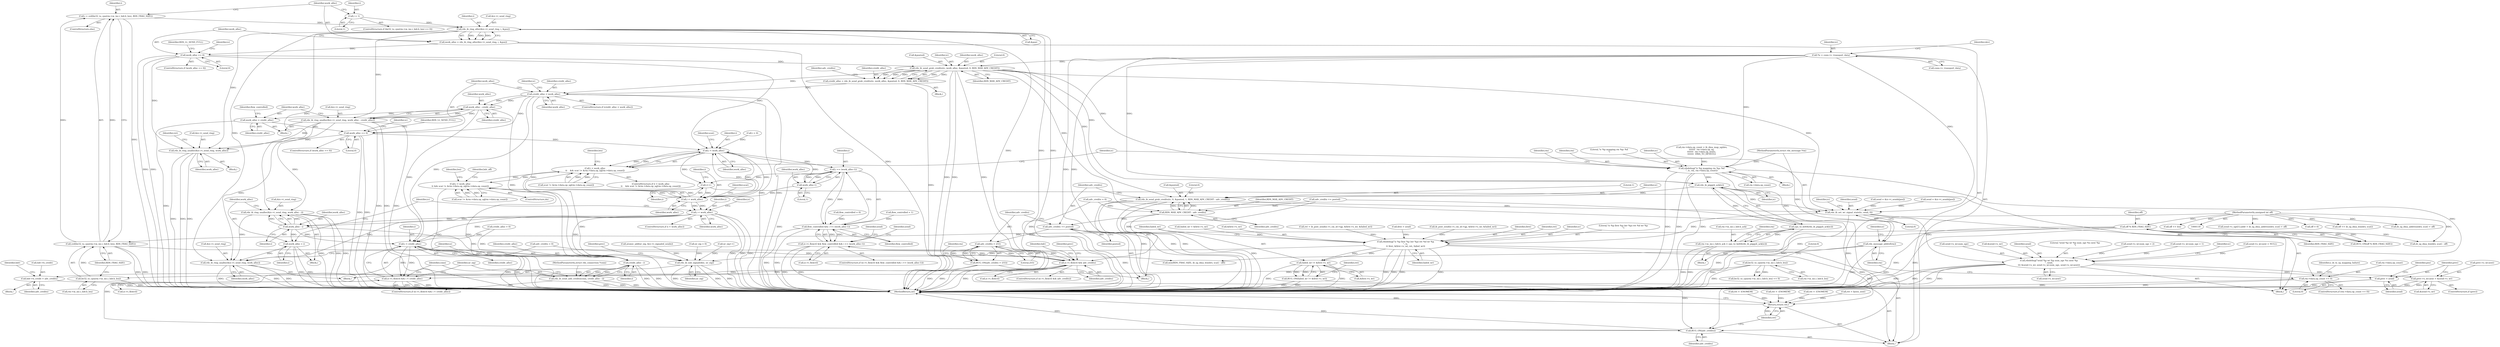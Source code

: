 digraph "0_linux_6094628bfd94323fc1cea05ec2c6affd98c18f7f@API" {
"1000304" [label="(Call,rds_ib_send_grab_credits(ic, work_alloc, &posted, 0, RDS_MAX_ADV_CREDIT))"];
"1000126" [label="(Call,*ic = conn->c_transport_data)"];
"1000280" [label="(Call,work_alloc == 0)"];
"1000269" [label="(Call,work_alloc = rds_ib_ring_alloc(&ic->i_send_ring, i, &pos))"];
"1000271" [label="(Call,rds_ib_ring_alloc(&ic->i_send_ring, i, &pos))"];
"1000253" [label="(Call,i = 1)"];
"1000257" [label="(Call,i = ceil(be32_to_cpu(rm->m_inc.i_hdr.h_len), RDS_FRAG_SIZE))"];
"1000259" [label="(Call,ceil(be32_to_cpu(rm->m_inc.i_hdr.h_len), RDS_FRAG_SIZE))"];
"1000260" [label="(Call,be32_to_cpu(rm->m_inc.i_hdr.h_len))"];
"1000244" [label="(Call,be32_to_cpu(rm->m_inc.i_hdr.h_len))"];
"1000177" [label="(Call,off % RDS_FRAG_SIZE)"];
"1000123" [label="(MethodParameterIn,unsigned int off)"];
"1000302" [label="(Call,credit_alloc = rds_ib_send_grab_credits(ic, work_alloc, &posted, 0, RDS_MAX_ADV_CREDIT))"];
"1000315" [label="(Call,credit_alloc < work_alloc)"];
"1000324" [label="(Call,work_alloc - credit_alloc)"];
"1000319" [label="(Call,rds_ib_ring_unalloc(&ic->i_send_ring, work_alloc - credit_alloc))"];
"1000403" [label="(Call,rds_ib_ring_unalloc(&ic->i_send_ring, work_alloc))"];
"1000939" [label="(Call,rds_ib_ring_unalloc(&ic->i_send_ring, work_alloc - i))"];
"1001011" [label="(Call,rds_ib_ring_unalloc(&ic->i_send_ring, work_alloc))"];
"1000327" [label="(Call,work_alloc = credit_alloc)"];
"1000334" [label="(Call,work_alloc == 0)"];
"1000683" [label="(Call,i < work_alloc)"];
"1000682" [label="(Call,i < work_alloc\n\t\t    && scat != &rm->data.op_sg[rm->data.op_count])"];
"1000873" [label="(Call,i < work_alloc\n\t\t && scat != &rm->data.op_sg[rm->data.op_count])"];
"1000768" [label="(Call,i == (work_alloc-1))"];
"1000766" [label="(Call,flow_controlled && i == (work_alloc-1))"];
"1000762" [label="(Call,ic->i_flowctl && flow_controlled && i == (work_alloc-1))"];
"1000810" [label="(Call,ic->i_flowctl && adv_credits)"];
"1000825" [label="(Call,hdr->h_credit = adv_credits)"];
"1000951" [label="(Call,ic->i_flowctl && i < credit_alloc)"];
"1001047" [label="(Call,BUG_ON(adv_credits))"];
"1000871" [label="(Call,i++)"];
"1000874" [label="(Call,i < work_alloc)"];
"1000935" [label="(Call,i < work_alloc)"];
"1000944" [label="(Call,work_alloc - i)"];
"1000947" [label="(Call,work_alloc = i)"];
"1000955" [label="(Call,i < credit_alloc)"];
"1000960" [label="(Call,credit_alloc - i)"];
"1000958" [label="(Call,rds_ib_send_add_credits(conn, credit_alloc - i))"];
"1000770" [label="(Call,work_alloc-1)"];
"1000383" [label="(Call,rdsdebug(\"ic %p mapping rm %p: %d\n\", ic, rm, rm->data.op_count))"];
"1000393" [label="(Call,rm->data.op_count == 0)"];
"1000423" [label="(Call,rds_message_addref(rm))"];
"1000524" [label="(Call,rds_ib_piggyb_ack(ic))"];
"1000523" [label="(Call,cpu_to_be64(rds_ib_piggyb_ack(ic)))"];
"1000515" [label="(Call,rm->m_inc.i_hdr.h_ack = cpu_to_be64(rds_ib_piggyb_ack(ic)))"];
"1000538" [label="(Call,rds_ib_send_grab_credits(ic, 0, &posted, 1, RDS_MAX_ADV_CREDIT - adv_credits))"];
"1000757" [label="(Call,rds_ib_set_wr_signal_state(ic, send, 0))"];
"1000792" [label="(Call,rdsdebug(\"send %p wr %p num_sge %u next %p\n\", send,\n\t\t\t &send->s_wr, send->s_wr.num_sge, send->s_wr.next))"];
"1000839" [label="(Call,prev->s_wr.next = &send->s_wr)"];
"1000849" [label="(Call,prev = send)"];
"1000991" [label="(Call,rdsdebug(\"ic %p first %p (wr %p) ret %d wr %p\n\", ic,\n\t\t first, &first->s_wr, ret, failed_wr))"];
"1001002" [label="(Call,failed_wr != &first->s_wr)"];
"1001001" [label="(Call,BUG_ON(failed_wr != &first->s_wr))"];
"1001017" [label="(Call,rds_ib_sub_signaled(ic, nr_sig))"];
"1001049" [label="(Return,return ret;)"];
"1000544" [label="(Call,RDS_MAX_ADV_CREDIT - adv_credits)"];
"1000547" [label="(Call,adv_credits += posted)"];
"1000551" [label="(Call,adv_credits > 255)"];
"1000550" [label="(Call,BUG_ON(adv_credits > 255))"];
"1001002" [label="(Call,failed_wr != &first->s_wr)"];
"1000600" [label="(Identifier,len)"];
"1000333" [label="(ControlStructure,if (work_alloc == 0))"];
"1000994" [label="(Identifier,first)"];
"1000315" [label="(Call,credit_alloc < work_alloc)"];
"1000316" [label="(Identifier,credit_alloc)"];
"1000938" [label="(Block,)"];
"1001051" [label="(MethodReturn,int)"];
"1000387" [label="(Call,rm->data.op_count)"];
"1000794" [label="(Identifier,send)"];
"1000878" [label="(Identifier,scat)"];
"1000873" [label="(Call,i < work_alloc\n\t\t && scat != &rm->data.op_sg[rm->data.op_count])"];
"1000169" [label="(Call,flow_controlled = 0)"];
"1000320" [label="(Call,&ic->i_send_ring)"];
"1000767" [label="(Identifier,flow_controlled)"];
"1000956" [label="(Identifier,i)"];
"1000328" [label="(Identifier,work_alloc)"];
"1000593" [label="(Call,i = 0)"];
"1000346" [label="(Call,ret = -ENOMEM)"];
"1000999" [label="(Identifier,ret)"];
"1000307" [label="(Call,&posted)"];
"1000543" [label="(Literal,1)"];
"1000793" [label="(Literal,\"send %p wr %p num_sge %u next %p\n\")"];
"1000354" [label="(Identifier,ic)"];
"1000317" [label="(Identifier,work_alloc)"];
"1000259" [label="(Call,ceil(be32_to_cpu(rm->m_inc.i_hdr.h_len), RDS_FRAG_SIZE))"];
"1000569" [label="(Call,send = &ic->i_sends[pos])"];
"1000993" [label="(Identifier,ic)"];
"1000687" [label="(Identifier,scat)"];
"1000770" [label="(Call,work_alloc-1)"];
"1000877" [label="(Call,scat != &rm->data.op_sg[rm->data.op_count])"];
"1000334" [label="(Call,work_alloc == 0)"];
"1000404" [label="(Call,&ic->i_send_ring)"];
"1000177" [label="(Call,off % RDS_FRAG_SIZE)"];
"1000276" [label="(Identifier,i)"];
"1000305" [label="(Identifier,ic)"];
"1000281" [label="(Identifier,work_alloc)"];
"1000272" [label="(Call,&ic->i_send_ring)"];
"1000705" [label="(Call,ib_sg_dma_len(dev, scat) - off)"];
"1000410" [label="(Identifier,ret)"];
"1000958" [label="(Call,rds_ib_send_add_credits(conn, credit_alloc - i))"];
"1000363" [label="(Block,)"];
"1000329" [label="(Identifier,credit_alloc)"];
"1000831" [label="(Identifier,hdr)"];
"1000386" [label="(Identifier,rm)"];
"1000525" [label="(Identifier,ic)"];
"1000392" [label="(ControlStructure,if (rm->data.op_count == 0))"];
"1000992" [label="(Literal,\"ic %p first %p (wr %p) ret %d wr %p\n\")"];
"1000384" [label="(Literal,\"ic %p mapping rm %p: %d\n\")"];
"1001050" [label="(Identifier,ret)"];
"1000385" [label="(Identifier,ic)"];
"1001001" [label="(Call,BUG_ON(failed_wr != &first->s_wr))"];
"1000547" [label="(Call,adv_credits += posted)"];
"1000124" [label="(Block,)"];
"1000949" [label="(Identifier,i)"];
"1000964" [label="(Identifier,nr_sig)"];
"1000811" [label="(Call,ic->i_flowctl)"];
"1000953" [label="(Identifier,ic)"];
"1000423" [label="(Call,rds_message_addref(rm))"];
"1000539" [label="(Identifier,ic)"];
"1000336" [label="(Literal,0)"];
"1000254" [label="(Identifier,i)"];
"1000810" [label="(Call,ic->i_flowctl && adv_credits)"];
"1000548" [label="(Identifier,adv_credits)"];
"1001012" [label="(Call,&ic->i_send_ring)"];
"1000991" [label="(Call,rdsdebug(\"ic %p first %p (wr %p) ret %d wr %p\n\", ic,\n\t\t first, &first->s_wr, ret, failed_wr))"];
"1000937" [label="(Identifier,work_alloc)"];
"1000758" [label="(Identifier,ic)"];
"1000550" [label="(Call,BUG_ON(adv_credits > 255))"];
"1000558" [label="(Identifier,rm)"];
"1000523" [label="(Call,cpu_to_be64(rds_ib_piggyb_ack(ic)))"];
"1000176" [label="(Call,BUG_ON(off % RDS_FRAG_SIZE))"];
"1000832" [label="(Call,adv_credits = 0)"];
"1000253" [label="(Call,i = 1)"];
"1000815" [label="(Block,)"];
"1000682" [label="(Call,i < work_alloc\n\t\t    && scat != &rm->data.op_sg[rm->data.op_count])"];
"1000681" [label="(ControlStructure,if (i < work_alloc\n\t\t    && scat != &rm->data.op_sg[rm->data.op_count]))"];
"1000962" [label="(Identifier,i)"];
"1000717" [label="(Call,send->s_sge[1].addr = ib_sg_dma_address(dev, scat) + off)"];
"1000761" [label="(ControlStructure,if (ic->i_flowctl && flow_controlled && i == (work_alloc-1)))"];
"1000940" [label="(Call,&ic->i_send_ring)"];
"1000551" [label="(Call,adv_credits > 255)"];
"1000120" [label="(MethodParameterIn,struct rds_message *rm)"];
"1000768" [label="(Call,i == (work_alloc-1))"];
"1000845" [label="(Call,&send->s_wr)"];
"1000838" [label="(Identifier,prev)"];
"1000939" [label="(Call,rds_ib_ring_unalloc(&ic->i_send_ring, work_alloc - i))"];
"1000299" [label="(Identifier,ic)"];
"1000754" [label="(Call,off = 0)"];
"1000383" [label="(Call,rdsdebug(\"ic %p mapping rm %p: %d\n\", ic, rm, rm->data.op_count))"];
"1000934" [label="(ControlStructure,if (i < work_alloc))"];
"1001018" [label="(Identifier,ic)"];
"1000971" [label="(Call,failed_wr = &first->s_wr)"];
"1000285" [label="(Identifier,RDS_LL_SEND_FULL)"];
"1000944" [label="(Call,work_alloc - i)"];
"1000776" [label="(Identifier,send)"];
"1001022" [label="(Identifier,prev)"];
"1000326" [label="(Identifier,credit_alloc)"];
"1000597" [label="(Block,)"];
"1000871" [label="(Call,i++)"];
"1000255" [label="(Literal,1)"];
"1000786" [label="(Identifier,send)"];
"1000826" [label="(Call,hdr->h_credit)"];
"1000393" [label="(Call,rm->data.op_count == 0)"];
"1000863" [label="(Call,send = &ic->i_sends[pos])"];
"1000400" [label="(Block,)"];
"1000710" [label="(Call,send->s_wr.num_sge = 2)"];
"1000850" [label="(Identifier,prev)"];
"1000995" [label="(Call,&first->s_wr)"];
"1000314" [label="(ControlStructure,if (credit_alloc < work_alloc))"];
"1000960" [label="(Call,credit_alloc - i)"];
"1000961" [label="(Identifier,credit_alloc)"];
"1000977" [label="(Call,ret = ib_post_send(ic->i_cm_id->qp, &first->s_wr, &failed_wr))"];
"1000339" [label="(Identifier,RDS_LL_SEND_FULL)"];
"1001043" [label="(Call,ret = bytes_sent)"];
"1000128" [label="(Call,conn->c_transport_data)"];
"1000268" [label="(Identifier,RDS_FRAG_SIZE)"];
"1000763" [label="(Call,ic->i_flowctl)"];
"1000306" [label="(Identifier,work_alloc)"];
"1001010" [label="(Block,)"];
"1000553" [label="(Literal,255)"];
"1001047" [label="(Call,BUG_ON(adv_credits))"];
"1000872" [label="(Identifier,i)"];
"1000818" [label="(Identifier,hdr)"];
"1000616" [label="(Call,send->s_wr.num_sge = 1)"];
"1000812" [label="(Identifier,ic)"];
"1000280" [label="(Call,work_alloc == 0)"];
"1000809" [label="(ControlStructure,if (ic->i_flowctl && adv_credits))"];
"1001017" [label="(Call,rds_ib_sub_signaled(ic, nr_sig))"];
"1000552" [label="(Identifier,adv_credits)"];
"1000577" [label="(Call,first = send)"];
"1000119" [label="(MethodParameterIn,struct rds_connection *conn)"];
"1000330" [label="(Call,flow_controlled = 1)"];
"1000402" [label="(Identifier,s_ib_tx_sg_mapping_failure)"];
"1000325" [label="(Identifier,work_alloc)"];
"1000515" [label="(Call,rm->m_inc.i_hdr.h_ack = cpu_to_be64(rds_ib_piggyb_ack(ic)))"];
"1000837" [label="(ControlStructure,if (prev))"];
"1001019" [label="(Identifier,nr_sig)"];
"1000853" [label="(Identifier,pos)"];
"1000965" [label="(Call,atomic_add(nr_sig, &ic->i_signaled_sends))"];
"1000301" [label="(Block,)"];
"1000322" [label="(Identifier,ic)"];
"1000327" [label="(Call,work_alloc = credit_alloc)"];
"1000746" [label="(Call,off == ib_sg_dma_len(dev, scat))"];
"1000277" [label="(Call,&pos)"];
"1000541" [label="(Call,&posted)"];
"1000955" [label="(Call,i < credit_alloc)"];
"1000544" [label="(Call,RDS_MAX_ADV_CREDIT - adv_credits)"];
"1000257" [label="(Call,i = ceil(be32_to_cpu(rm->m_inc.i_hdr.h_len), RDS_FRAG_SIZE))"];
"1000408" [label="(Identifier,work_alloc)"];
"1000252" [label="(Literal,0)"];
"1000825" [label="(Call,hdr->h_credit = adv_credits)"];
"1000427" [label="(Identifier,ic)"];
"1000893" [label="(Identifier,hdr_off)"];
"1000549" [label="(Identifier,posted)"];
"1000546" [label="(Identifier,adv_credits)"];
"1000244" [label="(Call,be32_to_cpu(rm->m_inc.i_hdr.h_len))"];
"1000946" [label="(Identifier,i)"];
"1000243" [label="(Call,be32_to_cpu(rm->m_inc.i_hdr.h_len) == 0)"];
"1000335" [label="(Identifier,work_alloc)"];
"1000849" [label="(Call,prev = send)"];
"1000875" [label="(Identifier,i)"];
"1000424" [label="(Identifier,rm)"];
"1000957" [label="(Identifier,credit_alloc)"];
"1000530" [label="(Identifier,rm)"];
"1000356" [label="(Block,)"];
"1000951" [label="(Call,ic->i_flowctl && i < credit_alloc)"];
"1000173" [label="(Call,nr_sig = 0)"];
"1000127" [label="(Identifier,ic)"];
"1001011" [label="(Call,rds_ib_ring_unalloc(&ic->i_send_ring, work_alloc))"];
"1000948" [label="(Identifier,work_alloc)"];
"1000319" [label="(Call,rds_ib_ring_unalloc(&ic->i_send_ring, work_alloc - credit_alloc))"];
"1000876" [label="(Identifier,work_alloc)"];
"1000703" [label="(Call,min(RDS_FRAG_SIZE, ib_sg_dma_len(dev, scat) - off))"];
"1000623" [label="(Call,send->s_wr.next = NULL)"];
"1000126" [label="(Call,*ic = conn->c_transport_data)"];
"1000279" [label="(ControlStructure,if (work_alloc == 0))"];
"1000683" [label="(Call,i < work_alloc)"];
"1000312" [label="(Identifier,adv_credits)"];
"1000403" [label="(Call,rds_ib_ring_unalloc(&ic->i_send_ring, work_alloc))"];
"1000331" [label="(Identifier,flow_controlled)"];
"1000769" [label="(Identifier,i)"];
"1000282" [label="(Literal,0)"];
"1001003" [label="(Identifier,failed_wr)"];
"1000942" [label="(Identifier,ic)"];
"1000269" [label="(Call,work_alloc = rds_ib_ring_alloc(&ic->i_send_ring, i, &pos))"];
"1000260" [label="(Call,be32_to_cpu(rm->m_inc.i_hdr.h_len))"];
"1000399" [label="(Literal,0)"];
"1001004" [label="(Call,&first->s_wr)"];
"1000309" [label="(Literal,0)"];
"1000702" [label="(Identifier,len)"];
"1000524" [label="(Call,rds_ib_piggyb_ack(ic))"];
"1000245" [label="(Call,rm->m_inc.i_hdr.h_len)"];
"1000261" [label="(Call,rm->m_inc.i_hdr.h_len)"];
"1000814" [label="(Identifier,adv_credits)"];
"1000772" [label="(Literal,1)"];
"1000516" [label="(Call,rm->m_inc.i_hdr.h_ack)"];
"1000318" [label="(Block,)"];
"1000256" [label="(ControlStructure,else)"];
"1000764" [label="(Identifier,ic)"];
"1001009" [label="(Identifier,ret)"];
"1000302" [label="(Call,credit_alloc = rds_ib_send_grab_credits(ic, work_alloc, &posted, 0, RDS_MAX_ADV_CREDIT))"];
"1000179" [label="(Identifier,RDS_FRAG_SIZE)"];
"1000686" [label="(Call,scat != &rm->data.op_sg[rm->data.op_count])"];
"1000394" [label="(Call,rm->data.op_count)"];
"1000409" [label="(Call,ret = -ENOMEM)"];
"1000271" [label="(Call,rds_ib_ring_alloc(&ic->i_send_ring, i, &pos))"];
"1000950" [label="(ControlStructure,if (ic->i_flowctl && i < credit_alloc))"];
"1000874" [label="(Call,i < work_alloc)"];
"1000364" [label="(Call,rm->data.op_count = ib_dma_map_sg(dev,\n\t\t\t\t\t\t\t  rm->data.op_sg,\n\t\t\t\t\t\t\t  rm->data.op_nents,\n\t\t\t\t\t\t\t  DMA_TO_DEVICE))"];
"1000804" [label="(Call,send->s_wr.next)"];
"1001049" [label="(Return,return ret;)"];
"1000311" [label="(Call,adv_credits += posted)"];
"1000538" [label="(Call,rds_ib_send_grab_credits(ic, 0, &posted, 1, RDS_MAX_ADV_CREDIT - adv_credits))"];
"1000270" [label="(Identifier,work_alloc)"];
"1000685" [label="(Identifier,work_alloc)"];
"1000829" [label="(Identifier,adv_credits)"];
"1000757" [label="(Call,rds_ib_set_wr_signal_state(ic, send, 0))"];
"1000799" [label="(Call,send->s_wr.num_sge)"];
"1000178" [label="(Identifier,off)"];
"1001048" [label="(Identifier,adv_credits)"];
"1000945" [label="(Identifier,work_alloc)"];
"1000537" [label="(Block,)"];
"1000792" [label="(Call,rdsdebug(\"send %p wr %p num_sge %u next %p\n\", send,\n\t\t\t &send->s_wr, send->s_wr.num_sge, send->s_wr.next))"];
"1000545" [label="(Identifier,RDS_MAX_ADV_CREDIT)"];
"1000324" [label="(Call,work_alloc - credit_alloc)"];
"1000684" [label="(Identifier,i)"];
"1000151" [label="(Call,credit_alloc = 0)"];
"1000936" [label="(Identifier,i)"];
"1000851" [label="(Identifier,send)"];
"1000242" [label="(ControlStructure,if (be32_to_cpu(rm->m_inc.i_hdr.h_len) == 0))"];
"1000790" [label="(Call,nr_sig++)"];
"1000596" [label="(ControlStructure,do)"];
"1000725" [label="(Call,ib_sg_dma_address(dev, scat) + off)"];
"1000839" [label="(Call,prev->s_wr.next = &send->s_wr)"];
"1000952" [label="(Call,ic->i_flowctl)"];
"1000396" [label="(Identifier,rm)"];
"1000258" [label="(Identifier,i)"];
"1000760" [label="(Literal,0)"];
"1000292" [label="(Call,ret = -ENOMEM)"];
"1000935" [label="(Call,i < work_alloc)"];
"1001016" [label="(Identifier,work_alloc)"];
"1000540" [label="(Literal,0)"];
"1000840" [label="(Call,prev->s_wr.next)"];
"1000310" [label="(Identifier,RDS_MAX_ADV_CREDIT)"];
"1000979" [label="(Call,ib_post_send(ic->i_cm_id->qp, &first->s_wr, &failed_wr))"];
"1000156" [label="(Call,adv_credits = 0)"];
"1000303" [label="(Identifier,credit_alloc)"];
"1000304" [label="(Call,rds_ib_send_grab_credits(ic, work_alloc, &posted, 0, RDS_MAX_ADV_CREDIT))"];
"1000766" [label="(Call,flow_controlled && i == (work_alloc-1))"];
"1000123" [label="(MethodParameterIn,unsigned int off)"];
"1000133" [label="(Identifier,dev)"];
"1000742" [label="(Call,off += len)"];
"1000759" [label="(Identifier,send)"];
"1000762" [label="(Call,ic->i_flowctl && flow_controlled && i == (work_alloc-1))"];
"1000959" [label="(Identifier,conn)"];
"1000947" [label="(Call,work_alloc = i)"];
"1000771" [label="(Identifier,work_alloc)"];
"1000795" [label="(Call,&send->s_wr)"];
"1001000" [label="(Identifier,failed_wr)"];
"1000304" -> "1000302"  [label="AST: "];
"1000304" -> "1000310"  [label="CFG: "];
"1000305" -> "1000304"  [label="AST: "];
"1000306" -> "1000304"  [label="AST: "];
"1000307" -> "1000304"  [label="AST: "];
"1000309" -> "1000304"  [label="AST: "];
"1000310" -> "1000304"  [label="AST: "];
"1000302" -> "1000304"  [label="CFG: "];
"1000304" -> "1001051"  [label="DDG: "];
"1000304" -> "1001051"  [label="DDG: "];
"1000304" -> "1001051"  [label="DDG: "];
"1000304" -> "1000302"  [label="DDG: "];
"1000304" -> "1000302"  [label="DDG: "];
"1000304" -> "1000302"  [label="DDG: "];
"1000304" -> "1000302"  [label="DDG: "];
"1000304" -> "1000302"  [label="DDG: "];
"1000126" -> "1000304"  [label="DDG: "];
"1000280" -> "1000304"  [label="DDG: "];
"1000304" -> "1000315"  [label="DDG: "];
"1000304" -> "1000383"  [label="DDG: "];
"1000304" -> "1000524"  [label="DDG: "];
"1000304" -> "1000538"  [label="DDG: "];
"1000304" -> "1000544"  [label="DDG: "];
"1000304" -> "1000757"  [label="DDG: "];
"1000126" -> "1000124"  [label="AST: "];
"1000126" -> "1000128"  [label="CFG: "];
"1000127" -> "1000126"  [label="AST: "];
"1000128" -> "1000126"  [label="AST: "];
"1000133" -> "1000126"  [label="CFG: "];
"1000126" -> "1001051"  [label="DDG: "];
"1000126" -> "1001051"  [label="DDG: "];
"1000126" -> "1000383"  [label="DDG: "];
"1000126" -> "1000524"  [label="DDG: "];
"1000126" -> "1000757"  [label="DDG: "];
"1000280" -> "1000279"  [label="AST: "];
"1000280" -> "1000282"  [label="CFG: "];
"1000281" -> "1000280"  [label="AST: "];
"1000282" -> "1000280"  [label="AST: "];
"1000285" -> "1000280"  [label="CFG: "];
"1000299" -> "1000280"  [label="CFG: "];
"1000280" -> "1001051"  [label="DDG: "];
"1000280" -> "1001051"  [label="DDG: "];
"1000269" -> "1000280"  [label="DDG: "];
"1000280" -> "1000403"  [label="DDG: "];
"1000280" -> "1000683"  [label="DDG: "];
"1000269" -> "1000124"  [label="AST: "];
"1000269" -> "1000271"  [label="CFG: "];
"1000270" -> "1000269"  [label="AST: "];
"1000271" -> "1000269"  [label="AST: "];
"1000281" -> "1000269"  [label="CFG: "];
"1000269" -> "1001051"  [label="DDG: "];
"1000271" -> "1000269"  [label="DDG: "];
"1000271" -> "1000269"  [label="DDG: "];
"1000271" -> "1000269"  [label="DDG: "];
"1000271" -> "1000277"  [label="CFG: "];
"1000272" -> "1000271"  [label="AST: "];
"1000276" -> "1000271"  [label="AST: "];
"1000277" -> "1000271"  [label="AST: "];
"1000271" -> "1001051"  [label="DDG: "];
"1000271" -> "1001051"  [label="DDG: "];
"1000271" -> "1001051"  [label="DDG: "];
"1000253" -> "1000271"  [label="DDG: "];
"1000257" -> "1000271"  [label="DDG: "];
"1000271" -> "1000319"  [label="DDG: "];
"1000271" -> "1000403"  [label="DDG: "];
"1000271" -> "1000939"  [label="DDG: "];
"1000271" -> "1001011"  [label="DDG: "];
"1000253" -> "1000242"  [label="AST: "];
"1000253" -> "1000255"  [label="CFG: "];
"1000254" -> "1000253"  [label="AST: "];
"1000255" -> "1000253"  [label="AST: "];
"1000270" -> "1000253"  [label="CFG: "];
"1000257" -> "1000256"  [label="AST: "];
"1000257" -> "1000259"  [label="CFG: "];
"1000258" -> "1000257"  [label="AST: "];
"1000259" -> "1000257"  [label="AST: "];
"1000270" -> "1000257"  [label="CFG: "];
"1000257" -> "1001051"  [label="DDG: "];
"1000259" -> "1000257"  [label="DDG: "];
"1000259" -> "1000257"  [label="DDG: "];
"1000259" -> "1000268"  [label="CFG: "];
"1000260" -> "1000259"  [label="AST: "];
"1000268" -> "1000259"  [label="AST: "];
"1000259" -> "1001051"  [label="DDG: "];
"1000259" -> "1001051"  [label="DDG: "];
"1000260" -> "1000259"  [label="DDG: "];
"1000177" -> "1000259"  [label="DDG: "];
"1000259" -> "1000703"  [label="DDG: "];
"1000260" -> "1000261"  [label="CFG: "];
"1000261" -> "1000260"  [label="AST: "];
"1000268" -> "1000260"  [label="CFG: "];
"1000260" -> "1001051"  [label="DDG: "];
"1000244" -> "1000260"  [label="DDG: "];
"1000244" -> "1000243"  [label="AST: "];
"1000244" -> "1000245"  [label="CFG: "];
"1000245" -> "1000244"  [label="AST: "];
"1000252" -> "1000244"  [label="CFG: "];
"1000244" -> "1001051"  [label="DDG: "];
"1000244" -> "1000243"  [label="DDG: "];
"1000177" -> "1000176"  [label="AST: "];
"1000177" -> "1000179"  [label="CFG: "];
"1000178" -> "1000177"  [label="AST: "];
"1000179" -> "1000177"  [label="AST: "];
"1000176" -> "1000177"  [label="CFG: "];
"1000177" -> "1001051"  [label="DDG: "];
"1000177" -> "1001051"  [label="DDG: "];
"1000177" -> "1000176"  [label="DDG: "];
"1000177" -> "1000176"  [label="DDG: "];
"1000123" -> "1000177"  [label="DDG: "];
"1000177" -> "1000703"  [label="DDG: "];
"1000177" -> "1000705"  [label="DDG: "];
"1000123" -> "1000118"  [label="AST: "];
"1000123" -> "1001051"  [label="DDG: "];
"1000123" -> "1000705"  [label="DDG: "];
"1000123" -> "1000717"  [label="DDG: "];
"1000123" -> "1000725"  [label="DDG: "];
"1000123" -> "1000742"  [label="DDG: "];
"1000123" -> "1000746"  [label="DDG: "];
"1000123" -> "1000754"  [label="DDG: "];
"1000302" -> "1000301"  [label="AST: "];
"1000303" -> "1000302"  [label="AST: "];
"1000312" -> "1000302"  [label="CFG: "];
"1000302" -> "1001051"  [label="DDG: "];
"1000302" -> "1000315"  [label="DDG: "];
"1000315" -> "1000314"  [label="AST: "];
"1000315" -> "1000317"  [label="CFG: "];
"1000316" -> "1000315"  [label="AST: "];
"1000317" -> "1000315"  [label="AST: "];
"1000322" -> "1000315"  [label="CFG: "];
"1000335" -> "1000315"  [label="CFG: "];
"1000315" -> "1001051"  [label="DDG: "];
"1000315" -> "1001051"  [label="DDG: "];
"1000315" -> "1000324"  [label="DDG: "];
"1000315" -> "1000324"  [label="DDG: "];
"1000315" -> "1000334"  [label="DDG: "];
"1000315" -> "1000955"  [label="DDG: "];
"1000315" -> "1000960"  [label="DDG: "];
"1000324" -> "1000319"  [label="AST: "];
"1000324" -> "1000326"  [label="CFG: "];
"1000325" -> "1000324"  [label="AST: "];
"1000326" -> "1000324"  [label="AST: "];
"1000319" -> "1000324"  [label="CFG: "];
"1000324" -> "1000319"  [label="DDG: "];
"1000324" -> "1000319"  [label="DDG: "];
"1000324" -> "1000327"  [label="DDG: "];
"1000324" -> "1000955"  [label="DDG: "];
"1000324" -> "1000960"  [label="DDG: "];
"1000319" -> "1000318"  [label="AST: "];
"1000320" -> "1000319"  [label="AST: "];
"1000328" -> "1000319"  [label="CFG: "];
"1000319" -> "1001051"  [label="DDG: "];
"1000319" -> "1001051"  [label="DDG: "];
"1000319" -> "1001051"  [label="DDG: "];
"1000319" -> "1000403"  [label="DDG: "];
"1000319" -> "1000939"  [label="DDG: "];
"1000319" -> "1001011"  [label="DDG: "];
"1000403" -> "1000400"  [label="AST: "];
"1000403" -> "1000408"  [label="CFG: "];
"1000404" -> "1000403"  [label="AST: "];
"1000408" -> "1000403"  [label="AST: "];
"1000410" -> "1000403"  [label="CFG: "];
"1000403" -> "1001051"  [label="DDG: "];
"1000403" -> "1001051"  [label="DDG: "];
"1000403" -> "1001051"  [label="DDG: "];
"1000334" -> "1000403"  [label="DDG: "];
"1000939" -> "1000938"  [label="AST: "];
"1000939" -> "1000944"  [label="CFG: "];
"1000940" -> "1000939"  [label="AST: "];
"1000944" -> "1000939"  [label="AST: "];
"1000948" -> "1000939"  [label="CFG: "];
"1000939" -> "1001051"  [label="DDG: "];
"1000939" -> "1001051"  [label="DDG: "];
"1000939" -> "1001051"  [label="DDG: "];
"1000944" -> "1000939"  [label="DDG: "];
"1000944" -> "1000939"  [label="DDG: "];
"1000939" -> "1001011"  [label="DDG: "];
"1001011" -> "1001010"  [label="AST: "];
"1001011" -> "1001016"  [label="CFG: "];
"1001012" -> "1001011"  [label="AST: "];
"1001016" -> "1001011"  [label="AST: "];
"1001018" -> "1001011"  [label="CFG: "];
"1001011" -> "1001051"  [label="DDG: "];
"1001011" -> "1001051"  [label="DDG: "];
"1001011" -> "1001051"  [label="DDG: "];
"1000935" -> "1001011"  [label="DDG: "];
"1000947" -> "1001011"  [label="DDG: "];
"1000327" -> "1000318"  [label="AST: "];
"1000327" -> "1000329"  [label="CFG: "];
"1000328" -> "1000327"  [label="AST: "];
"1000329" -> "1000327"  [label="AST: "];
"1000331" -> "1000327"  [label="CFG: "];
"1000327" -> "1001051"  [label="DDG: "];
"1000327" -> "1000334"  [label="DDG: "];
"1000334" -> "1000333"  [label="AST: "];
"1000334" -> "1000336"  [label="CFG: "];
"1000335" -> "1000334"  [label="AST: "];
"1000336" -> "1000334"  [label="AST: "];
"1000339" -> "1000334"  [label="CFG: "];
"1000354" -> "1000334"  [label="CFG: "];
"1000334" -> "1001051"  [label="DDG: "];
"1000334" -> "1001051"  [label="DDG: "];
"1000334" -> "1000683"  [label="DDG: "];
"1000683" -> "1000682"  [label="AST: "];
"1000683" -> "1000685"  [label="CFG: "];
"1000684" -> "1000683"  [label="AST: "];
"1000685" -> "1000683"  [label="AST: "];
"1000687" -> "1000683"  [label="CFG: "];
"1000682" -> "1000683"  [label="CFG: "];
"1000683" -> "1000682"  [label="DDG: "];
"1000683" -> "1000682"  [label="DDG: "];
"1000593" -> "1000683"  [label="DDG: "];
"1000874" -> "1000683"  [label="DDG: "];
"1000874" -> "1000683"  [label="DDG: "];
"1000683" -> "1000768"  [label="DDG: "];
"1000683" -> "1000770"  [label="DDG: "];
"1000683" -> "1000871"  [label="DDG: "];
"1000683" -> "1000874"  [label="DDG: "];
"1000682" -> "1000681"  [label="AST: "];
"1000682" -> "1000686"  [label="CFG: "];
"1000686" -> "1000682"  [label="AST: "];
"1000702" -> "1000682"  [label="CFG: "];
"1000758" -> "1000682"  [label="CFG: "];
"1000682" -> "1001051"  [label="DDG: "];
"1000873" -> "1000682"  [label="DDG: "];
"1000686" -> "1000682"  [label="DDG: "];
"1000686" -> "1000682"  [label="DDG: "];
"1000682" -> "1000873"  [label="DDG: "];
"1000873" -> "1000596"  [label="AST: "];
"1000873" -> "1000874"  [label="CFG: "];
"1000873" -> "1000877"  [label="CFG: "];
"1000874" -> "1000873"  [label="AST: "];
"1000877" -> "1000873"  [label="AST: "];
"1000600" -> "1000873"  [label="CFG: "];
"1000893" -> "1000873"  [label="CFG: "];
"1000873" -> "1001051"  [label="DDG: "];
"1000873" -> "1001051"  [label="DDG: "];
"1000874" -> "1000873"  [label="DDG: "];
"1000874" -> "1000873"  [label="DDG: "];
"1000877" -> "1000873"  [label="DDG: "];
"1000877" -> "1000873"  [label="DDG: "];
"1000768" -> "1000766"  [label="AST: "];
"1000768" -> "1000770"  [label="CFG: "];
"1000769" -> "1000768"  [label="AST: "];
"1000770" -> "1000768"  [label="AST: "];
"1000766" -> "1000768"  [label="CFG: "];
"1000768" -> "1001051"  [label="DDG: "];
"1000768" -> "1000766"  [label="DDG: "];
"1000768" -> "1000766"  [label="DDG: "];
"1000770" -> "1000768"  [label="DDG: "];
"1000770" -> "1000768"  [label="DDG: "];
"1000768" -> "1000871"  [label="DDG: "];
"1000766" -> "1000762"  [label="AST: "];
"1000766" -> "1000767"  [label="CFG: "];
"1000767" -> "1000766"  [label="AST: "];
"1000762" -> "1000766"  [label="CFG: "];
"1000766" -> "1001051"  [label="DDG: "];
"1000766" -> "1001051"  [label="DDG: "];
"1000766" -> "1000762"  [label="DDG: "];
"1000766" -> "1000762"  [label="DDG: "];
"1000330" -> "1000766"  [label="DDG: "];
"1000169" -> "1000766"  [label="DDG: "];
"1000762" -> "1000761"  [label="AST: "];
"1000762" -> "1000763"  [label="CFG: "];
"1000763" -> "1000762"  [label="AST: "];
"1000776" -> "1000762"  [label="CFG: "];
"1000786" -> "1000762"  [label="CFG: "];
"1000762" -> "1001051"  [label="DDG: "];
"1000762" -> "1001051"  [label="DDG: "];
"1000810" -> "1000762"  [label="DDG: "];
"1000762" -> "1000810"  [label="DDG: "];
"1000810" -> "1000809"  [label="AST: "];
"1000810" -> "1000811"  [label="CFG: "];
"1000810" -> "1000814"  [label="CFG: "];
"1000811" -> "1000810"  [label="AST: "];
"1000814" -> "1000810"  [label="AST: "];
"1000818" -> "1000810"  [label="CFG: "];
"1000838" -> "1000810"  [label="CFG: "];
"1000810" -> "1001051"  [label="DDG: "];
"1000311" -> "1000810"  [label="DDG: "];
"1000156" -> "1000810"  [label="DDG: "];
"1000832" -> "1000810"  [label="DDG: "];
"1000551" -> "1000810"  [label="DDG: "];
"1000810" -> "1000825"  [label="DDG: "];
"1000810" -> "1000951"  [label="DDG: "];
"1000810" -> "1001047"  [label="DDG: "];
"1000825" -> "1000815"  [label="AST: "];
"1000825" -> "1000829"  [label="CFG: "];
"1000826" -> "1000825"  [label="AST: "];
"1000829" -> "1000825"  [label="AST: "];
"1000831" -> "1000825"  [label="CFG: "];
"1000825" -> "1001051"  [label="DDG: "];
"1000951" -> "1000950"  [label="AST: "];
"1000951" -> "1000952"  [label="CFG: "];
"1000951" -> "1000955"  [label="CFG: "];
"1000952" -> "1000951"  [label="AST: "];
"1000955" -> "1000951"  [label="AST: "];
"1000959" -> "1000951"  [label="CFG: "];
"1000964" -> "1000951"  [label="CFG: "];
"1000951" -> "1001051"  [label="DDG: "];
"1000951" -> "1001051"  [label="DDG: "];
"1000951" -> "1001051"  [label="DDG: "];
"1000955" -> "1000951"  [label="DDG: "];
"1000955" -> "1000951"  [label="DDG: "];
"1001047" -> "1000124"  [label="AST: "];
"1001047" -> "1001048"  [label="CFG: "];
"1001048" -> "1001047"  [label="AST: "];
"1001050" -> "1001047"  [label="CFG: "];
"1001047" -> "1001051"  [label="DDG: "];
"1001047" -> "1001051"  [label="DDG: "];
"1000311" -> "1001047"  [label="DDG: "];
"1000156" -> "1001047"  [label="DDG: "];
"1000832" -> "1001047"  [label="DDG: "];
"1000871" -> "1000597"  [label="AST: "];
"1000871" -> "1000872"  [label="CFG: "];
"1000872" -> "1000871"  [label="AST: "];
"1000875" -> "1000871"  [label="CFG: "];
"1000871" -> "1000874"  [label="DDG: "];
"1000874" -> "1000876"  [label="CFG: "];
"1000875" -> "1000874"  [label="AST: "];
"1000876" -> "1000874"  [label="AST: "];
"1000878" -> "1000874"  [label="CFG: "];
"1000770" -> "1000874"  [label="DDG: "];
"1000874" -> "1000935"  [label="DDG: "];
"1000874" -> "1000935"  [label="DDG: "];
"1000935" -> "1000934"  [label="AST: "];
"1000935" -> "1000937"  [label="CFG: "];
"1000936" -> "1000935"  [label="AST: "];
"1000937" -> "1000935"  [label="AST: "];
"1000942" -> "1000935"  [label="CFG: "];
"1000953" -> "1000935"  [label="CFG: "];
"1000935" -> "1001051"  [label="DDG: "];
"1000935" -> "1001051"  [label="DDG: "];
"1000935" -> "1001051"  [label="DDG: "];
"1000935" -> "1000944"  [label="DDG: "];
"1000935" -> "1000944"  [label="DDG: "];
"1000935" -> "1000955"  [label="DDG: "];
"1000935" -> "1000960"  [label="DDG: "];
"1000944" -> "1000946"  [label="CFG: "];
"1000945" -> "1000944"  [label="AST: "];
"1000946" -> "1000944"  [label="AST: "];
"1000944" -> "1000947"  [label="DDG: "];
"1000944" -> "1000955"  [label="DDG: "];
"1000944" -> "1000960"  [label="DDG: "];
"1000947" -> "1000938"  [label="AST: "];
"1000947" -> "1000949"  [label="CFG: "];
"1000948" -> "1000947"  [label="AST: "];
"1000949" -> "1000947"  [label="AST: "];
"1000953" -> "1000947"  [label="CFG: "];
"1000947" -> "1001051"  [label="DDG: "];
"1000947" -> "1001051"  [label="DDG: "];
"1000955" -> "1000957"  [label="CFG: "];
"1000956" -> "1000955"  [label="AST: "];
"1000957" -> "1000955"  [label="AST: "];
"1000955" -> "1001051"  [label="DDG: "];
"1000955" -> "1001051"  [label="DDG: "];
"1000151" -> "1000955"  [label="DDG: "];
"1000955" -> "1000960"  [label="DDG: "];
"1000955" -> "1000960"  [label="DDG: "];
"1000960" -> "1000958"  [label="AST: "];
"1000960" -> "1000962"  [label="CFG: "];
"1000961" -> "1000960"  [label="AST: "];
"1000962" -> "1000960"  [label="AST: "];
"1000958" -> "1000960"  [label="CFG: "];
"1000960" -> "1001051"  [label="DDG: "];
"1000960" -> "1001051"  [label="DDG: "];
"1000960" -> "1000958"  [label="DDG: "];
"1000960" -> "1000958"  [label="DDG: "];
"1000151" -> "1000960"  [label="DDG: "];
"1000958" -> "1000950"  [label="AST: "];
"1000959" -> "1000958"  [label="AST: "];
"1000964" -> "1000958"  [label="CFG: "];
"1000958" -> "1001051"  [label="DDG: "];
"1000958" -> "1001051"  [label="DDG: "];
"1000958" -> "1001051"  [label="DDG: "];
"1000119" -> "1000958"  [label="DDG: "];
"1000770" -> "1000772"  [label="CFG: "];
"1000771" -> "1000770"  [label="AST: "];
"1000772" -> "1000770"  [label="AST: "];
"1000383" -> "1000363"  [label="AST: "];
"1000383" -> "1000387"  [label="CFG: "];
"1000384" -> "1000383"  [label="AST: "];
"1000385" -> "1000383"  [label="AST: "];
"1000386" -> "1000383"  [label="AST: "];
"1000387" -> "1000383"  [label="AST: "];
"1000396" -> "1000383"  [label="CFG: "];
"1000383" -> "1001051"  [label="DDG: "];
"1000383" -> "1001051"  [label="DDG: "];
"1000383" -> "1001051"  [label="DDG: "];
"1000120" -> "1000383"  [label="DDG: "];
"1000364" -> "1000383"  [label="DDG: "];
"1000383" -> "1000393"  [label="DDG: "];
"1000383" -> "1000423"  [label="DDG: "];
"1000383" -> "1000524"  [label="DDG: "];
"1000393" -> "1000392"  [label="AST: "];
"1000393" -> "1000399"  [label="CFG: "];
"1000394" -> "1000393"  [label="AST: "];
"1000399" -> "1000393"  [label="AST: "];
"1000402" -> "1000393"  [label="CFG: "];
"1000424" -> "1000393"  [label="CFG: "];
"1000393" -> "1001051"  [label="DDG: "];
"1000393" -> "1001051"  [label="DDG: "];
"1000423" -> "1000356"  [label="AST: "];
"1000423" -> "1000424"  [label="CFG: "];
"1000424" -> "1000423"  [label="AST: "];
"1000427" -> "1000423"  [label="CFG: "];
"1000423" -> "1001051"  [label="DDG: "];
"1000423" -> "1001051"  [label="DDG: "];
"1000120" -> "1000423"  [label="DDG: "];
"1000524" -> "1000523"  [label="AST: "];
"1000524" -> "1000525"  [label="CFG: "];
"1000525" -> "1000524"  [label="AST: "];
"1000523" -> "1000524"  [label="CFG: "];
"1000524" -> "1000523"  [label="DDG: "];
"1000524" -> "1000538"  [label="DDG: "];
"1000524" -> "1000757"  [label="DDG: "];
"1000523" -> "1000515"  [label="AST: "];
"1000515" -> "1000523"  [label="CFG: "];
"1000523" -> "1001051"  [label="DDG: "];
"1000523" -> "1000515"  [label="DDG: "];
"1000515" -> "1000356"  [label="AST: "];
"1000516" -> "1000515"  [label="AST: "];
"1000530" -> "1000515"  [label="CFG: "];
"1000515" -> "1001051"  [label="DDG: "];
"1000515" -> "1001051"  [label="DDG: "];
"1000538" -> "1000537"  [label="AST: "];
"1000538" -> "1000544"  [label="CFG: "];
"1000539" -> "1000538"  [label="AST: "];
"1000540" -> "1000538"  [label="AST: "];
"1000541" -> "1000538"  [label="AST: "];
"1000543" -> "1000538"  [label="AST: "];
"1000544" -> "1000538"  [label="AST: "];
"1000548" -> "1000538"  [label="CFG: "];
"1000538" -> "1001051"  [label="DDG: "];
"1000538" -> "1001051"  [label="DDG: "];
"1000538" -> "1001051"  [label="DDG: "];
"1000544" -> "1000538"  [label="DDG: "];
"1000544" -> "1000538"  [label="DDG: "];
"1000538" -> "1000757"  [label="DDG: "];
"1000757" -> "1000597"  [label="AST: "];
"1000757" -> "1000760"  [label="CFG: "];
"1000758" -> "1000757"  [label="AST: "];
"1000759" -> "1000757"  [label="AST: "];
"1000760" -> "1000757"  [label="AST: "];
"1000764" -> "1000757"  [label="CFG: "];
"1000757" -> "1001051"  [label="DDG: "];
"1000863" -> "1000757"  [label="DDG: "];
"1000569" -> "1000757"  [label="DDG: "];
"1000757" -> "1000792"  [label="DDG: "];
"1000757" -> "1000991"  [label="DDG: "];
"1000792" -> "1000597"  [label="AST: "];
"1000792" -> "1000804"  [label="CFG: "];
"1000793" -> "1000792"  [label="AST: "];
"1000794" -> "1000792"  [label="AST: "];
"1000795" -> "1000792"  [label="AST: "];
"1000799" -> "1000792"  [label="AST: "];
"1000804" -> "1000792"  [label="AST: "];
"1000812" -> "1000792"  [label="CFG: "];
"1000792" -> "1001051"  [label="DDG: "];
"1000792" -> "1001051"  [label="DDG: "];
"1000792" -> "1001051"  [label="DDG: "];
"1000792" -> "1001051"  [label="DDG: "];
"1000710" -> "1000792"  [label="DDG: "];
"1000616" -> "1000792"  [label="DDG: "];
"1000623" -> "1000792"  [label="DDG: "];
"1000792" -> "1000839"  [label="DDG: "];
"1000792" -> "1000849"  [label="DDG: "];
"1000839" -> "1000837"  [label="AST: "];
"1000839" -> "1000845"  [label="CFG: "];
"1000840" -> "1000839"  [label="AST: "];
"1000845" -> "1000839"  [label="AST: "];
"1000850" -> "1000839"  [label="CFG: "];
"1000839" -> "1001051"  [label="DDG: "];
"1000839" -> "1001051"  [label="DDG: "];
"1000849" -> "1000597"  [label="AST: "];
"1000849" -> "1000851"  [label="CFG: "];
"1000850" -> "1000849"  [label="AST: "];
"1000851" -> "1000849"  [label="AST: "];
"1000853" -> "1000849"  [label="CFG: "];
"1000849" -> "1001051"  [label="DDG: "];
"1000991" -> "1000124"  [label="AST: "];
"1000991" -> "1001000"  [label="CFG: "];
"1000992" -> "1000991"  [label="AST: "];
"1000993" -> "1000991"  [label="AST: "];
"1000994" -> "1000991"  [label="AST: "];
"1000995" -> "1000991"  [label="AST: "];
"1000999" -> "1000991"  [label="AST: "];
"1001000" -> "1000991"  [label="AST: "];
"1001003" -> "1000991"  [label="CFG: "];
"1000991" -> "1001051"  [label="DDG: "];
"1000991" -> "1001051"  [label="DDG: "];
"1000991" -> "1001051"  [label="DDG: "];
"1000991" -> "1001051"  [label="DDG: "];
"1000577" -> "1000991"  [label="DDG: "];
"1000979" -> "1000991"  [label="DDG: "];
"1000977" -> "1000991"  [label="DDG: "];
"1000971" -> "1000991"  [label="DDG: "];
"1000991" -> "1001002"  [label="DDG: "];
"1000991" -> "1001002"  [label="DDG: "];
"1000991" -> "1001017"  [label="DDG: "];
"1000991" -> "1001049"  [label="DDG: "];
"1001002" -> "1001001"  [label="AST: "];
"1001002" -> "1001004"  [label="CFG: "];
"1001003" -> "1001002"  [label="AST: "];
"1001004" -> "1001002"  [label="AST: "];
"1001001" -> "1001002"  [label="CFG: "];
"1001002" -> "1001051"  [label="DDG: "];
"1001002" -> "1001051"  [label="DDG: "];
"1001002" -> "1001001"  [label="DDG: "];
"1001002" -> "1001001"  [label="DDG: "];
"1001001" -> "1000124"  [label="AST: "];
"1001009" -> "1001001"  [label="CFG: "];
"1001001" -> "1001051"  [label="DDG: "];
"1001001" -> "1001051"  [label="DDG: "];
"1001017" -> "1001010"  [label="AST: "];
"1001017" -> "1001019"  [label="CFG: "];
"1001018" -> "1001017"  [label="AST: "];
"1001019" -> "1001017"  [label="AST: "];
"1001022" -> "1001017"  [label="CFG: "];
"1001017" -> "1001051"  [label="DDG: "];
"1001017" -> "1001051"  [label="DDG: "];
"1001017" -> "1001051"  [label="DDG: "];
"1000790" -> "1001017"  [label="DDG: "];
"1000965" -> "1001017"  [label="DDG: "];
"1000173" -> "1001017"  [label="DDG: "];
"1001049" -> "1000124"  [label="AST: "];
"1001049" -> "1001050"  [label="CFG: "];
"1001050" -> "1001049"  [label="AST: "];
"1001051" -> "1001049"  [label="CFG: "];
"1001049" -> "1001051"  [label="DDG: "];
"1001050" -> "1001049"  [label="DDG: "];
"1001043" -> "1001049"  [label="DDG: "];
"1000292" -> "1001049"  [label="DDG: "];
"1000346" -> "1001049"  [label="DDG: "];
"1000409" -> "1001049"  [label="DDG: "];
"1000544" -> "1000546"  [label="CFG: "];
"1000545" -> "1000544"  [label="AST: "];
"1000546" -> "1000544"  [label="AST: "];
"1000544" -> "1001051"  [label="DDG: "];
"1000311" -> "1000544"  [label="DDG: "];
"1000156" -> "1000544"  [label="DDG: "];
"1000544" -> "1000547"  [label="DDG: "];
"1000547" -> "1000537"  [label="AST: "];
"1000547" -> "1000549"  [label="CFG: "];
"1000548" -> "1000547"  [label="AST: "];
"1000549" -> "1000547"  [label="AST: "];
"1000552" -> "1000547"  [label="CFG: "];
"1000547" -> "1001051"  [label="DDG: "];
"1000547" -> "1000551"  [label="DDG: "];
"1000551" -> "1000550"  [label="AST: "];
"1000551" -> "1000553"  [label="CFG: "];
"1000552" -> "1000551"  [label="AST: "];
"1000553" -> "1000551"  [label="AST: "];
"1000550" -> "1000551"  [label="CFG: "];
"1000551" -> "1000550"  [label="DDG: "];
"1000551" -> "1000550"  [label="DDG: "];
"1000550" -> "1000537"  [label="AST: "];
"1000558" -> "1000550"  [label="CFG: "];
"1000550" -> "1001051"  [label="DDG: "];
"1000550" -> "1001051"  [label="DDG: "];
}
